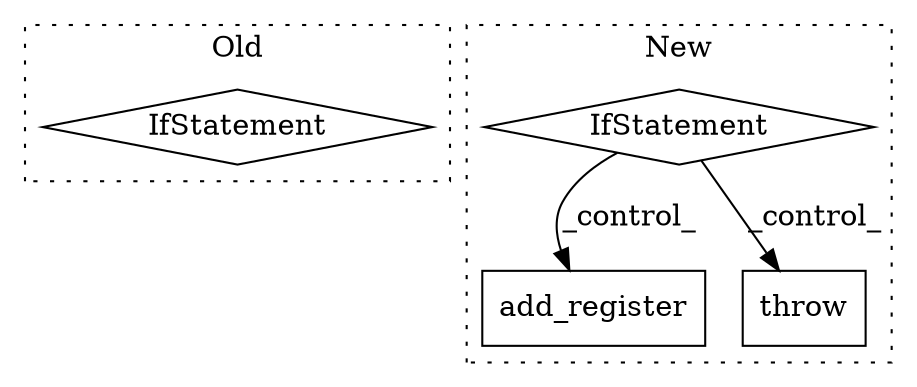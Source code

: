 digraph G {
subgraph cluster0 {
1 [label="IfStatement" a="25" s="3494,3520" l="4,2" shape="diamond"];
label = "Old";
style="dotted";
}
subgraph cluster1 {
2 [label="add_register" a="32" s="4327,4346" l="13,1" shape="box"];
3 [label="IfStatement" a="25" s="3727,3755" l="4,2" shape="diamond"];
4 [label="throw" a="53" s="3957" l="6" shape="box"];
label = "New";
style="dotted";
}
3 -> 4 [label="_control_"];
3 -> 2 [label="_control_"];
}